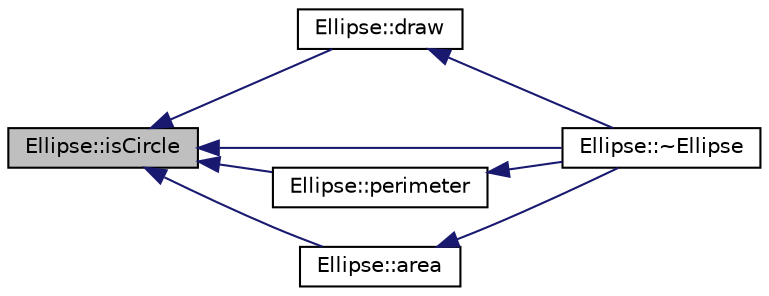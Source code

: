 digraph "Ellipse::isCircle"
{
  edge [fontname="Helvetica",fontsize="10",labelfontname="Helvetica",labelfontsize="10"];
  node [fontname="Helvetica",fontsize="10",shape=record];
  rankdir="LR";
  Node1 [label="Ellipse::isCircle",height=0.2,width=0.4,color="black", fillcolor="grey75", style="filled", fontcolor="black"];
  Node1 -> Node2 [dir="back",color="midnightblue",fontsize="10",style="solid",fontname="Helvetica"];
  Node2 [label="Ellipse::draw",height=0.2,width=0.4,color="black", fillcolor="white", style="filled",URL="$classEllipse.html#af1c5e06340b2df41aaf7de216ea62577",tooltip="Method draw: Class Ellipse  This method will draw an ellipse on the canvas. Returns nothing..."];
  Node2 -> Node3 [dir="back",color="midnightblue",fontsize="10",style="solid",fontname="Helvetica"];
  Node3 [label="Ellipse::~Ellipse",height=0.2,width=0.4,color="black", fillcolor="white", style="filled",URL="$classEllipse.html#a94271a8a2b16101a52491b7e81e28547",tooltip="Destructor ~Ellipse: Class Ellipse  Destructs the ellipse object.  PRE-CONDITIONS <none> ..."];
  Node1 -> Node4 [dir="back",color="midnightblue",fontsize="10",style="solid",fontname="Helvetica"];
  Node4 [label="Ellipse::perimeter",height=0.2,width=0.4,color="black", fillcolor="white", style="filled",URL="$classEllipse.html#a989be9728c47165cb371583d95276616",tooltip="Method perimeter: Class Ellipse  This virtual method will calculate the perimeter of an ellipse..."];
  Node4 -> Node3 [dir="back",color="midnightblue",fontsize="10",style="solid",fontname="Helvetica"];
  Node1 -> Node5 [dir="back",color="midnightblue",fontsize="10",style="solid",fontname="Helvetica"];
  Node5 [label="Ellipse::area",height=0.2,width=0.4,color="black", fillcolor="white", style="filled",URL="$classEllipse.html#adc035e56be53308cbd3557c9df732670",tooltip="Method area: Class Ellipse  This virtual method will calculate the area of a ellipse, which is always zero.  PRE-CONDITIONS <none> "];
  Node5 -> Node3 [dir="back",color="midnightblue",fontsize="10",style="solid",fontname="Helvetica"];
  Node1 -> Node3 [dir="back",color="midnightblue",fontsize="10",style="solid",fontname="Helvetica"];
}

